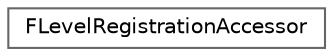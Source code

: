 digraph "Graphical Class Hierarchy"
{
 // INTERACTIVE_SVG=YES
 // LATEX_PDF_SIZE
  bgcolor="transparent";
  edge [fontname=Helvetica,fontsize=10,labelfontname=Helvetica,labelfontsize=10];
  node [fontname=Helvetica,fontsize=10,shape=box,height=0.2,width=0.4];
  rankdir="LR";
  Node0 [id="Node000000",label="FLevelRegistrationAccessor",height=0.2,width=0.4,color="grey40", fillcolor="white", style="filled",URL="$d9/d08/structFLevelRegistrationAccessor.html",tooltip="Accessor used by World/ActorComponent for component registration/unregistration."];
}
